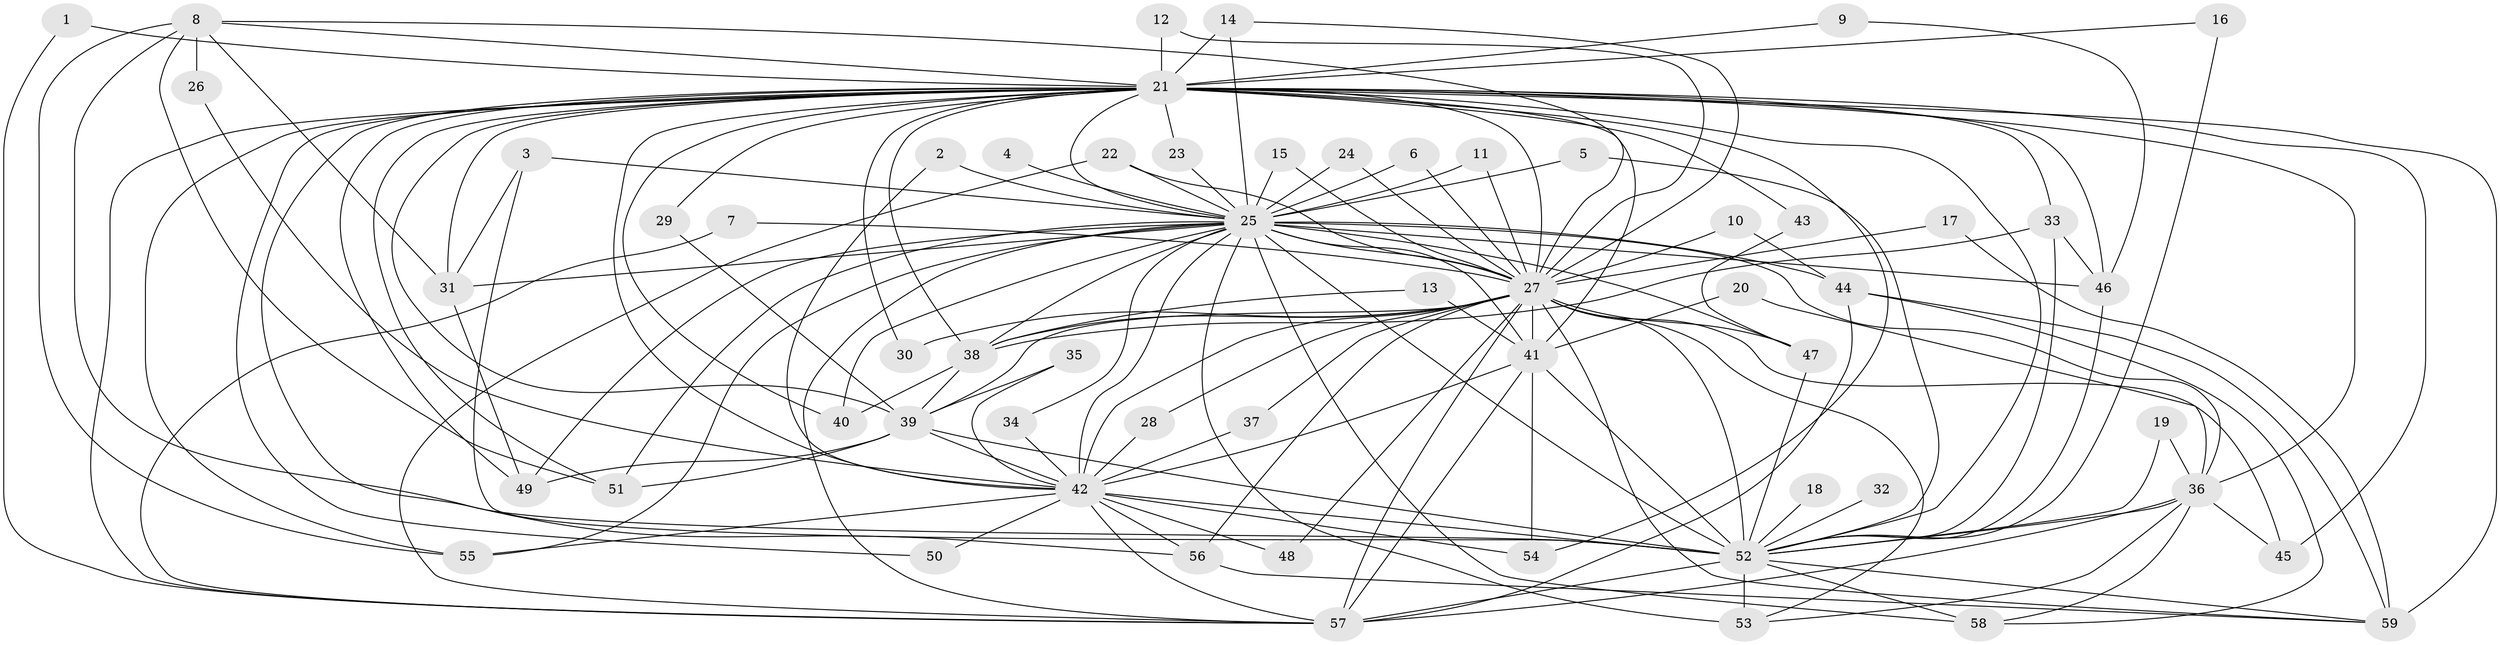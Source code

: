 // original degree distribution, {24: 0.008547008547008548, 36: 0.008547008547008548, 22: 0.008547008547008548, 15: 0.008547008547008548, 14: 0.008547008547008548, 17: 0.008547008547008548, 27: 0.008547008547008548, 21: 0.008547008547008548, 37: 0.008547008547008548, 18: 0.008547008547008548, 2: 0.5555555555555556, 3: 0.2222222222222222, 5: 0.02564102564102564, 6: 0.017094017094017096, 7: 0.008547008547008548, 4: 0.07692307692307693, 9: 0.008547008547008548}
// Generated by graph-tools (version 1.1) at 2025/49/03/09/25 03:49:45]
// undirected, 59 vertices, 154 edges
graph export_dot {
graph [start="1"]
  node [color=gray90,style=filled];
  1;
  2;
  3;
  4;
  5;
  6;
  7;
  8;
  9;
  10;
  11;
  12;
  13;
  14;
  15;
  16;
  17;
  18;
  19;
  20;
  21;
  22;
  23;
  24;
  25;
  26;
  27;
  28;
  29;
  30;
  31;
  32;
  33;
  34;
  35;
  36;
  37;
  38;
  39;
  40;
  41;
  42;
  43;
  44;
  45;
  46;
  47;
  48;
  49;
  50;
  51;
  52;
  53;
  54;
  55;
  56;
  57;
  58;
  59;
  1 -- 21 [weight=1.0];
  1 -- 57 [weight=1.0];
  2 -- 25 [weight=1.0];
  2 -- 42 [weight=1.0];
  3 -- 25 [weight=1.0];
  3 -- 31 [weight=1.0];
  3 -- 52 [weight=1.0];
  4 -- 25 [weight=1.0];
  5 -- 25 [weight=1.0];
  5 -- 52 [weight=1.0];
  6 -- 25 [weight=1.0];
  6 -- 27 [weight=1.0];
  7 -- 27 [weight=1.0];
  7 -- 57 [weight=1.0];
  8 -- 21 [weight=1.0];
  8 -- 26 [weight=1.0];
  8 -- 27 [weight=1.0];
  8 -- 31 [weight=1.0];
  8 -- 51 [weight=1.0];
  8 -- 52 [weight=1.0];
  8 -- 55 [weight=1.0];
  9 -- 21 [weight=1.0];
  9 -- 46 [weight=1.0];
  10 -- 27 [weight=2.0];
  10 -- 44 [weight=1.0];
  11 -- 25 [weight=1.0];
  11 -- 27 [weight=1.0];
  12 -- 21 [weight=1.0];
  12 -- 27 [weight=1.0];
  13 -- 38 [weight=1.0];
  13 -- 41 [weight=1.0];
  14 -- 21 [weight=2.0];
  14 -- 25 [weight=1.0];
  14 -- 27 [weight=1.0];
  15 -- 25 [weight=1.0];
  15 -- 27 [weight=1.0];
  16 -- 21 [weight=1.0];
  16 -- 52 [weight=1.0];
  17 -- 27 [weight=1.0];
  17 -- 59 [weight=1.0];
  18 -- 52 [weight=2.0];
  19 -- 36 [weight=1.0];
  19 -- 52 [weight=1.0];
  20 -- 36 [weight=1.0];
  20 -- 41 [weight=1.0];
  21 -- 23 [weight=1.0];
  21 -- 25 [weight=3.0];
  21 -- 27 [weight=2.0];
  21 -- 29 [weight=1.0];
  21 -- 30 [weight=1.0];
  21 -- 31 [weight=1.0];
  21 -- 33 [weight=1.0];
  21 -- 36 [weight=1.0];
  21 -- 38 [weight=1.0];
  21 -- 39 [weight=1.0];
  21 -- 40 [weight=1.0];
  21 -- 41 [weight=1.0];
  21 -- 42 [weight=1.0];
  21 -- 43 [weight=1.0];
  21 -- 45 [weight=1.0];
  21 -- 46 [weight=1.0];
  21 -- 49 [weight=1.0];
  21 -- 50 [weight=1.0];
  21 -- 51 [weight=1.0];
  21 -- 52 [weight=2.0];
  21 -- 54 [weight=1.0];
  21 -- 55 [weight=1.0];
  21 -- 56 [weight=1.0];
  21 -- 57 [weight=1.0];
  21 -- 59 [weight=2.0];
  22 -- 25 [weight=1.0];
  22 -- 27 [weight=1.0];
  22 -- 57 [weight=1.0];
  23 -- 25 [weight=1.0];
  24 -- 25 [weight=1.0];
  24 -- 27 [weight=1.0];
  25 -- 27 [weight=4.0];
  25 -- 31 [weight=1.0];
  25 -- 34 [weight=1.0];
  25 -- 36 [weight=1.0];
  25 -- 38 [weight=1.0];
  25 -- 40 [weight=1.0];
  25 -- 41 [weight=4.0];
  25 -- 42 [weight=4.0];
  25 -- 44 [weight=3.0];
  25 -- 46 [weight=1.0];
  25 -- 47 [weight=1.0];
  25 -- 49 [weight=1.0];
  25 -- 51 [weight=1.0];
  25 -- 52 [weight=4.0];
  25 -- 53 [weight=2.0];
  25 -- 55 [weight=1.0];
  25 -- 57 [weight=2.0];
  25 -- 58 [weight=1.0];
  26 -- 42 [weight=1.0];
  27 -- 28 [weight=1.0];
  27 -- 30 [weight=1.0];
  27 -- 37 [weight=1.0];
  27 -- 38 [weight=3.0];
  27 -- 39 [weight=1.0];
  27 -- 41 [weight=2.0];
  27 -- 42 [weight=2.0];
  27 -- 45 [weight=1.0];
  27 -- 47 [weight=1.0];
  27 -- 48 [weight=2.0];
  27 -- 52 [weight=4.0];
  27 -- 53 [weight=1.0];
  27 -- 56 [weight=1.0];
  27 -- 57 [weight=2.0];
  27 -- 59 [weight=1.0];
  28 -- 42 [weight=1.0];
  29 -- 39 [weight=1.0];
  31 -- 49 [weight=1.0];
  32 -- 52 [weight=2.0];
  33 -- 38 [weight=1.0];
  33 -- 46 [weight=1.0];
  33 -- 52 [weight=1.0];
  34 -- 42 [weight=1.0];
  35 -- 39 [weight=1.0];
  35 -- 42 [weight=1.0];
  36 -- 45 [weight=1.0];
  36 -- 52 [weight=2.0];
  36 -- 53 [weight=1.0];
  36 -- 57 [weight=1.0];
  36 -- 58 [weight=1.0];
  37 -- 42 [weight=1.0];
  38 -- 39 [weight=1.0];
  38 -- 40 [weight=1.0];
  39 -- 42 [weight=1.0];
  39 -- 49 [weight=1.0];
  39 -- 51 [weight=1.0];
  39 -- 52 [weight=1.0];
  41 -- 42 [weight=1.0];
  41 -- 52 [weight=2.0];
  41 -- 54 [weight=1.0];
  41 -- 57 [weight=1.0];
  42 -- 48 [weight=1.0];
  42 -- 50 [weight=1.0];
  42 -- 52 [weight=2.0];
  42 -- 54 [weight=2.0];
  42 -- 55 [weight=1.0];
  42 -- 56 [weight=1.0];
  42 -- 57 [weight=1.0];
  43 -- 47 [weight=1.0];
  44 -- 57 [weight=1.0];
  44 -- 58 [weight=1.0];
  44 -- 59 [weight=1.0];
  46 -- 52 [weight=1.0];
  47 -- 52 [weight=2.0];
  52 -- 53 [weight=1.0];
  52 -- 57 [weight=3.0];
  52 -- 58 [weight=1.0];
  52 -- 59 [weight=1.0];
  56 -- 59 [weight=1.0];
}
